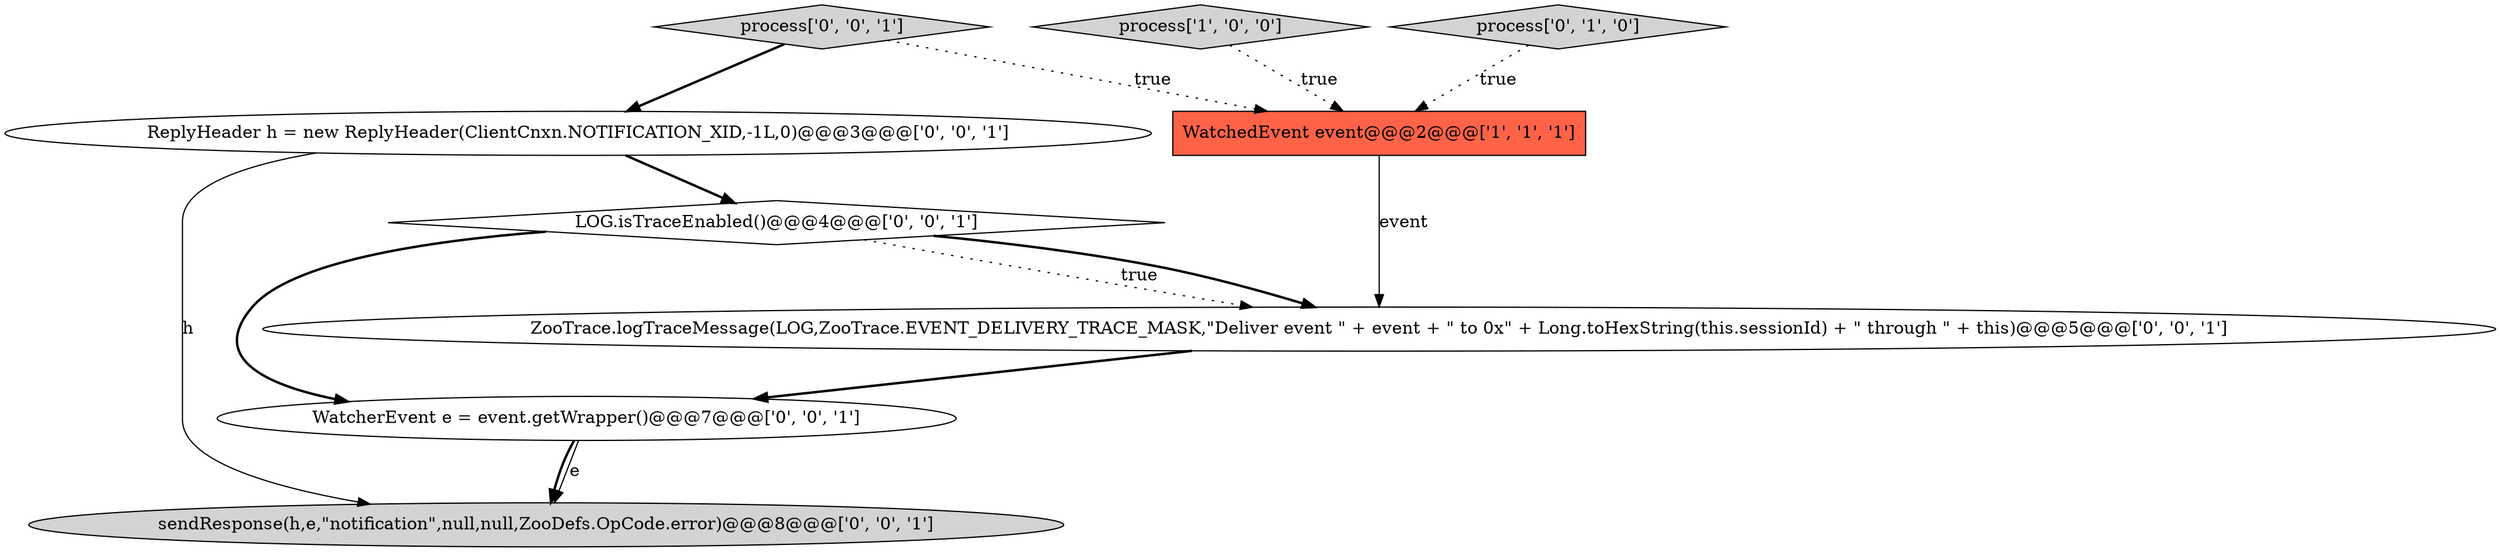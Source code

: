 digraph {
6 [style = filled, label = "process['0', '0', '1']", fillcolor = lightgray, shape = diamond image = "AAA0AAABBB3BBB"];
4 [style = filled, label = "LOG.isTraceEnabled()@@@4@@@['0', '0', '1']", fillcolor = white, shape = diamond image = "AAA0AAABBB3BBB"];
0 [style = filled, label = "process['1', '0', '0']", fillcolor = lightgray, shape = diamond image = "AAA0AAABBB1BBB"];
5 [style = filled, label = "WatcherEvent e = event.getWrapper()@@@7@@@['0', '0', '1']", fillcolor = white, shape = ellipse image = "AAA0AAABBB3BBB"];
1 [style = filled, label = "WatchedEvent event@@@2@@@['1', '1', '1']", fillcolor = tomato, shape = box image = "AAA0AAABBB1BBB"];
8 [style = filled, label = "ZooTrace.logTraceMessage(LOG,ZooTrace.EVENT_DELIVERY_TRACE_MASK,\"Deliver event \" + event + \" to 0x\" + Long.toHexString(this.sessionId) + \" through \" + this)@@@5@@@['0', '0', '1']", fillcolor = white, shape = ellipse image = "AAA0AAABBB3BBB"];
7 [style = filled, label = "ReplyHeader h = new ReplyHeader(ClientCnxn.NOTIFICATION_XID,-1L,0)@@@3@@@['0', '0', '1']", fillcolor = white, shape = ellipse image = "AAA0AAABBB3BBB"];
3 [style = filled, label = "sendResponse(h,e,\"notification\",null,null,ZooDefs.OpCode.error)@@@8@@@['0', '0', '1']", fillcolor = lightgray, shape = ellipse image = "AAA0AAABBB3BBB"];
2 [style = filled, label = "process['0', '1', '0']", fillcolor = lightgray, shape = diamond image = "AAA0AAABBB2BBB"];
5->3 [style = bold, label=""];
4->8 [style = dotted, label="true"];
4->8 [style = bold, label=""];
7->3 [style = solid, label="h"];
7->4 [style = bold, label=""];
8->5 [style = bold, label=""];
6->7 [style = bold, label=""];
2->1 [style = dotted, label="true"];
4->5 [style = bold, label=""];
5->3 [style = solid, label="e"];
1->8 [style = solid, label="event"];
0->1 [style = dotted, label="true"];
6->1 [style = dotted, label="true"];
}
